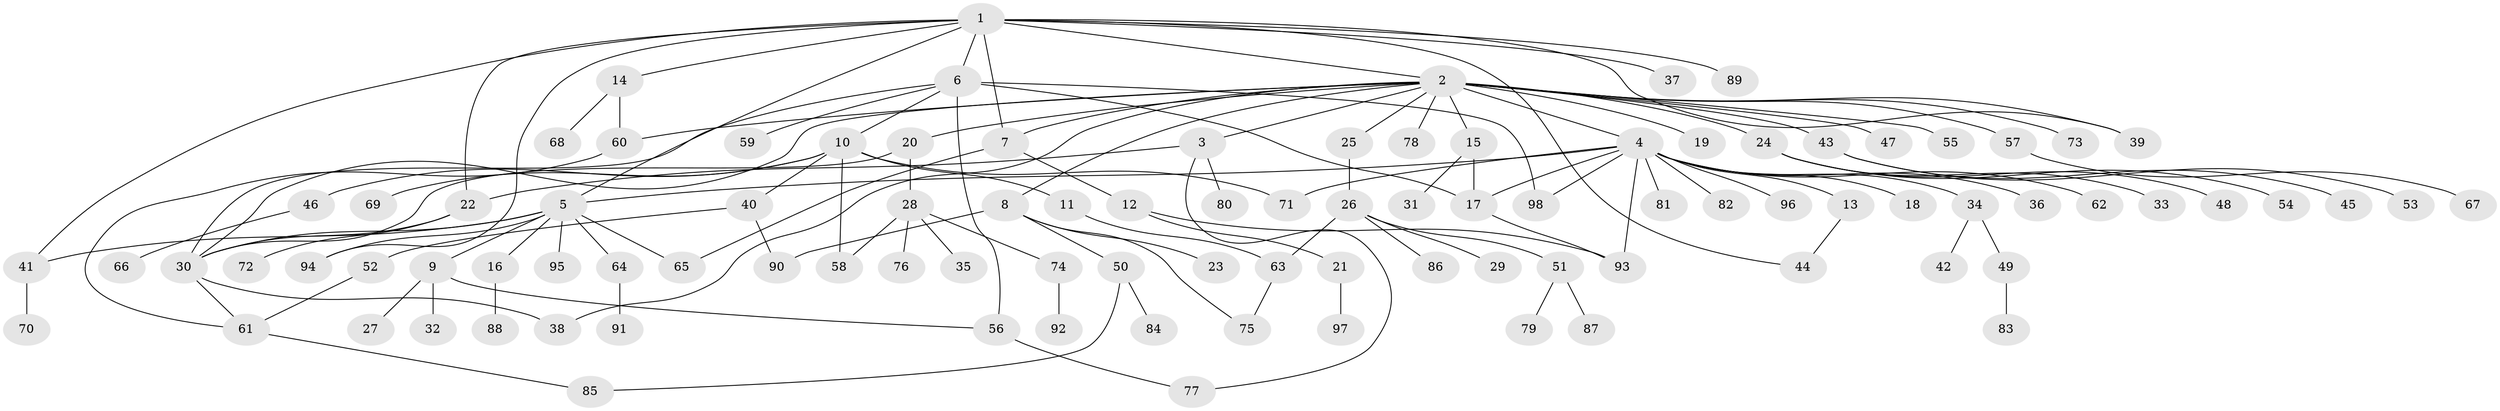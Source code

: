 // coarse degree distribution, {1: 0.7959183673469388, 4: 0.02040816326530612, 2: 0.10204081632653061, 3: 0.04081632653061224, 29: 0.02040816326530612, 14: 0.02040816326530612}
// Generated by graph-tools (version 1.1) at 2025/50/03/04/25 21:50:10]
// undirected, 98 vertices, 126 edges
graph export_dot {
graph [start="1"]
  node [color=gray90,style=filled];
  1;
  2;
  3;
  4;
  5;
  6;
  7;
  8;
  9;
  10;
  11;
  12;
  13;
  14;
  15;
  16;
  17;
  18;
  19;
  20;
  21;
  22;
  23;
  24;
  25;
  26;
  27;
  28;
  29;
  30;
  31;
  32;
  33;
  34;
  35;
  36;
  37;
  38;
  39;
  40;
  41;
  42;
  43;
  44;
  45;
  46;
  47;
  48;
  49;
  50;
  51;
  52;
  53;
  54;
  55;
  56;
  57;
  58;
  59;
  60;
  61;
  62;
  63;
  64;
  65;
  66;
  67;
  68;
  69;
  70;
  71;
  72;
  73;
  74;
  75;
  76;
  77;
  78;
  79;
  80;
  81;
  82;
  83;
  84;
  85;
  86;
  87;
  88;
  89;
  90;
  91;
  92;
  93;
  94;
  95;
  96;
  97;
  98;
  1 -- 2;
  1 -- 5;
  1 -- 6;
  1 -- 7;
  1 -- 14;
  1 -- 22;
  1 -- 37;
  1 -- 39;
  1 -- 41;
  1 -- 44;
  1 -- 89;
  1 -- 94;
  2 -- 3;
  2 -- 4;
  2 -- 7;
  2 -- 8;
  2 -- 15;
  2 -- 19;
  2 -- 20;
  2 -- 24;
  2 -- 25;
  2 -- 30;
  2 -- 38;
  2 -- 39;
  2 -- 43;
  2 -- 47;
  2 -- 55;
  2 -- 57;
  2 -- 60;
  2 -- 73;
  2 -- 78;
  3 -- 22;
  3 -- 77;
  3 -- 80;
  4 -- 5;
  4 -- 13;
  4 -- 17;
  4 -- 18;
  4 -- 34;
  4 -- 36;
  4 -- 62;
  4 -- 71;
  4 -- 81;
  4 -- 82;
  4 -- 93;
  4 -- 96;
  4 -- 98;
  5 -- 9;
  5 -- 16;
  5 -- 30;
  5 -- 41;
  5 -- 64;
  5 -- 65;
  5 -- 94;
  5 -- 95;
  6 -- 10;
  6 -- 17;
  6 -- 30;
  6 -- 56;
  6 -- 59;
  6 -- 98;
  7 -- 12;
  7 -- 65;
  8 -- 23;
  8 -- 50;
  8 -- 75;
  8 -- 90;
  9 -- 27;
  9 -- 32;
  9 -- 56;
  10 -- 11;
  10 -- 40;
  10 -- 46;
  10 -- 58;
  10 -- 69;
  10 -- 71;
  11 -- 63;
  12 -- 21;
  12 -- 93;
  13 -- 44;
  14 -- 60;
  14 -- 68;
  15 -- 17;
  15 -- 31;
  16 -- 88;
  17 -- 93;
  20 -- 28;
  20 -- 30;
  21 -- 97;
  22 -- 30;
  22 -- 72;
  24 -- 33;
  24 -- 48;
  24 -- 54;
  25 -- 26;
  26 -- 29;
  26 -- 51;
  26 -- 63;
  26 -- 86;
  28 -- 35;
  28 -- 58;
  28 -- 74;
  28 -- 76;
  30 -- 38;
  30 -- 61;
  34 -- 42;
  34 -- 49;
  40 -- 52;
  40 -- 90;
  41 -- 70;
  43 -- 45;
  43 -- 53;
  46 -- 66;
  49 -- 83;
  50 -- 84;
  50 -- 85;
  51 -- 79;
  51 -- 87;
  52 -- 61;
  56 -- 77;
  57 -- 67;
  60 -- 61;
  61 -- 85;
  63 -- 75;
  64 -- 91;
  74 -- 92;
}
